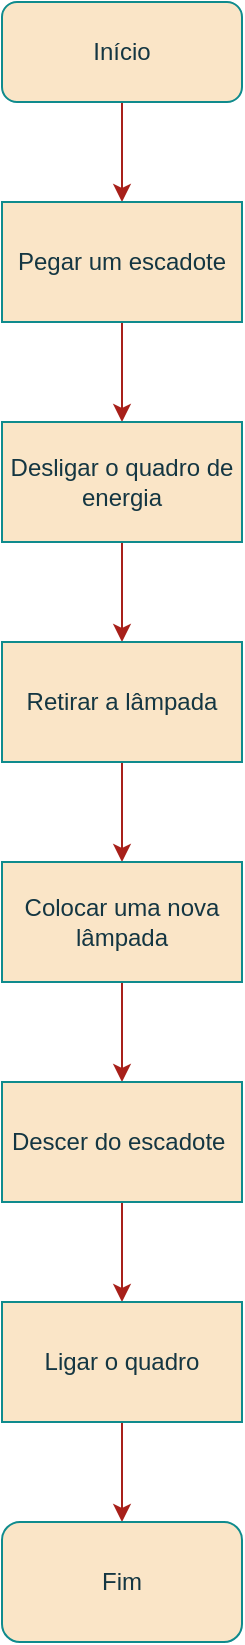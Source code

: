 <mxfile version="24.6.3" type="device">
  <diagram name="Página-1" id="iRgMBZmcQ8N3P_1VjlgY">
    <mxGraphModel dx="954" dy="646" grid="1" gridSize="10" guides="1" tooltips="1" connect="1" arrows="1" fold="1" page="1" pageScale="1" pageWidth="827" pageHeight="1169" math="0" shadow="0">
      <root>
        <mxCell id="0" />
        <mxCell id="1" parent="0" />
        <mxCell id="-Q0_JGXljB0-hT06e8Z0-10" style="edgeStyle=orthogonalEdgeStyle;rounded=0;orthogonalLoop=1;jettySize=auto;html=1;exitX=0.5;exitY=1;exitDx=0;exitDy=0;entryX=0.5;entryY=0;entryDx=0;entryDy=0;labelBackgroundColor=none;strokeColor=#A8201A;fontColor=default;" edge="1" parent="1" source="-Q0_JGXljB0-hT06e8Z0-1" target="-Q0_JGXljB0-hT06e8Z0-11">
          <mxGeometry relative="1" as="geometry">
            <mxPoint x="420" y="150" as="targetPoint" />
          </mxGeometry>
        </mxCell>
        <mxCell id="-Q0_JGXljB0-hT06e8Z0-1" value="Início" style="rounded=1;whiteSpace=wrap;html=1;labelBackgroundColor=none;fillColor=#FAE5C7;strokeColor=#0F8B8D;fontColor=#143642;" vertex="1" parent="1">
          <mxGeometry x="360" y="70" width="120" height="50" as="geometry" />
        </mxCell>
        <mxCell id="-Q0_JGXljB0-hT06e8Z0-8" style="edgeStyle=orthogonalEdgeStyle;rounded=0;orthogonalLoop=1;jettySize=auto;html=1;entryX=0.5;entryY=0;entryDx=0;entryDy=0;labelBackgroundColor=none;strokeColor=#A8201A;fontColor=default;" edge="1" parent="1">
          <mxGeometry relative="1" as="geometry">
            <mxPoint x="420" y="250" as="sourcePoint" />
            <mxPoint x="420" y="250" as="targetPoint" />
          </mxGeometry>
        </mxCell>
        <mxCell id="-Q0_JGXljB0-hT06e8Z0-19" style="edgeStyle=orthogonalEdgeStyle;rounded=0;orthogonalLoop=1;jettySize=auto;html=1;entryX=0.5;entryY=0;entryDx=0;entryDy=0;labelBackgroundColor=none;strokeColor=#A8201A;fontColor=default;" edge="1" parent="1" source="-Q0_JGXljB0-hT06e8Z0-11" target="-Q0_JGXljB0-hT06e8Z0-13">
          <mxGeometry relative="1" as="geometry">
            <mxPoint x="420" y="270" as="targetPoint" />
          </mxGeometry>
        </mxCell>
        <mxCell id="-Q0_JGXljB0-hT06e8Z0-11" value="Pegar um escadote" style="rounded=0;whiteSpace=wrap;html=1;labelBackgroundColor=none;fillColor=#FAE5C7;strokeColor=#0F8B8D;fontColor=#143642;" vertex="1" parent="1">
          <mxGeometry x="360" y="170" width="120" height="60" as="geometry" />
        </mxCell>
        <mxCell id="-Q0_JGXljB0-hT06e8Z0-14" style="edgeStyle=orthogonalEdgeStyle;rounded=0;orthogonalLoop=1;jettySize=auto;html=1;labelBackgroundColor=none;strokeColor=#A8201A;fontColor=default;" edge="1" parent="1" source="-Q0_JGXljB0-hT06e8Z0-13" target="-Q0_JGXljB0-hT06e8Z0-15">
          <mxGeometry relative="1" as="geometry">
            <mxPoint x="420" y="390" as="targetPoint" />
          </mxGeometry>
        </mxCell>
        <mxCell id="-Q0_JGXljB0-hT06e8Z0-13" value="Desligar o quadro de energia" style="rounded=0;whiteSpace=wrap;html=1;labelBackgroundColor=none;fillColor=#FAE5C7;strokeColor=#0F8B8D;fontColor=#143642;" vertex="1" parent="1">
          <mxGeometry x="360" y="280" width="120" height="60" as="geometry" />
        </mxCell>
        <mxCell id="-Q0_JGXljB0-hT06e8Z0-17" style="edgeStyle=orthogonalEdgeStyle;rounded=0;orthogonalLoop=1;jettySize=auto;html=1;labelBackgroundColor=none;strokeColor=#A8201A;fontColor=default;" edge="1" parent="1" source="-Q0_JGXljB0-hT06e8Z0-15" target="-Q0_JGXljB0-hT06e8Z0-18">
          <mxGeometry relative="1" as="geometry">
            <mxPoint x="420" y="490" as="targetPoint" />
          </mxGeometry>
        </mxCell>
        <mxCell id="-Q0_JGXljB0-hT06e8Z0-15" value="Retirar a lâmpada" style="rounded=0;whiteSpace=wrap;html=1;labelBackgroundColor=none;fillColor=#FAE5C7;strokeColor=#0F8B8D;fontColor=#143642;" vertex="1" parent="1">
          <mxGeometry x="360" y="390" width="120" height="60" as="geometry" />
        </mxCell>
        <mxCell id="-Q0_JGXljB0-hT06e8Z0-20" style="edgeStyle=orthogonalEdgeStyle;rounded=0;orthogonalLoop=1;jettySize=auto;html=1;labelBackgroundColor=none;strokeColor=#A8201A;fontColor=default;" edge="1" parent="1" source="-Q0_JGXljB0-hT06e8Z0-18" target="-Q0_JGXljB0-hT06e8Z0-21">
          <mxGeometry relative="1" as="geometry">
            <mxPoint x="420" y="610" as="targetPoint" />
          </mxGeometry>
        </mxCell>
        <mxCell id="-Q0_JGXljB0-hT06e8Z0-18" value="Colocar uma nova lâmpada" style="rounded=0;whiteSpace=wrap;html=1;labelBackgroundColor=none;fillColor=#FAE5C7;strokeColor=#0F8B8D;fontColor=#143642;" vertex="1" parent="1">
          <mxGeometry x="360" y="500" width="120" height="60" as="geometry" />
        </mxCell>
        <mxCell id="-Q0_JGXljB0-hT06e8Z0-22" style="edgeStyle=orthogonalEdgeStyle;rounded=0;orthogonalLoop=1;jettySize=auto;html=1;labelBackgroundColor=none;strokeColor=#A8201A;fontColor=default;" edge="1" parent="1" source="-Q0_JGXljB0-hT06e8Z0-21" target="-Q0_JGXljB0-hT06e8Z0-23">
          <mxGeometry relative="1" as="geometry">
            <mxPoint x="420" y="710" as="targetPoint" />
          </mxGeometry>
        </mxCell>
        <mxCell id="-Q0_JGXljB0-hT06e8Z0-21" value="Descer do escadote&amp;nbsp;" style="rounded=0;whiteSpace=wrap;html=1;labelBackgroundColor=none;fillColor=#FAE5C7;strokeColor=#0F8B8D;fontColor=#143642;" vertex="1" parent="1">
          <mxGeometry x="360" y="610" width="120" height="60" as="geometry" />
        </mxCell>
        <mxCell id="-Q0_JGXljB0-hT06e8Z0-24" style="edgeStyle=orthogonalEdgeStyle;rounded=0;orthogonalLoop=1;jettySize=auto;html=1;labelBackgroundColor=none;strokeColor=#A8201A;fontColor=default;" edge="1" parent="1" source="-Q0_JGXljB0-hT06e8Z0-23" target="-Q0_JGXljB0-hT06e8Z0-25">
          <mxGeometry relative="1" as="geometry">
            <mxPoint x="420" y="820" as="targetPoint" />
          </mxGeometry>
        </mxCell>
        <mxCell id="-Q0_JGXljB0-hT06e8Z0-23" value="Ligar o quadro" style="rounded=0;whiteSpace=wrap;html=1;labelBackgroundColor=none;fillColor=#FAE5C7;strokeColor=#0F8B8D;fontColor=#143642;" vertex="1" parent="1">
          <mxGeometry x="360" y="720" width="120" height="60" as="geometry" />
        </mxCell>
        <mxCell id="-Q0_JGXljB0-hT06e8Z0-25" value="Fim" style="rounded=1;whiteSpace=wrap;html=1;labelBackgroundColor=none;fillColor=#FAE5C7;strokeColor=#0F8B8D;fontColor=#143642;" vertex="1" parent="1">
          <mxGeometry x="360" y="830" width="120" height="60" as="geometry" />
        </mxCell>
      </root>
    </mxGraphModel>
  </diagram>
</mxfile>
